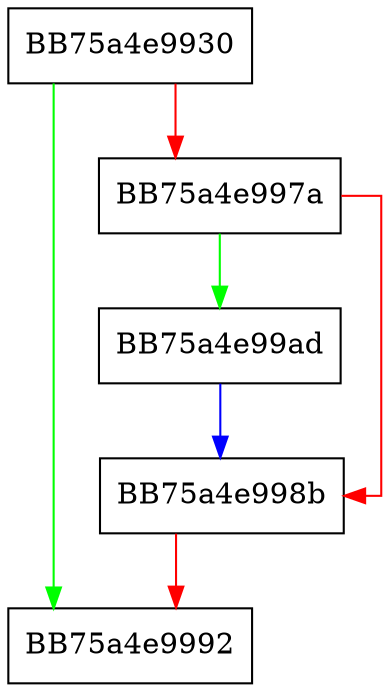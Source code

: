 digraph hstr_internal_report_match {
  node [shape="box"];
  graph [splines=ortho];
  BB75a4e9930 -> BB75a4e9992 [color="green"];
  BB75a4e9930 -> BB75a4e997a [color="red"];
  BB75a4e997a -> BB75a4e99ad [color="green"];
  BB75a4e997a -> BB75a4e998b [color="red"];
  BB75a4e998b -> BB75a4e9992 [color="red"];
  BB75a4e99ad -> BB75a4e998b [color="blue"];
}